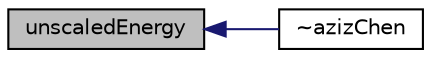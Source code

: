 digraph "unscaledEnergy"
{
  bgcolor="transparent";
  edge [fontname="Helvetica",fontsize="10",labelfontname="Helvetica",labelfontsize="10"];
  node [fontname="Helvetica",fontsize="10",shape=record];
  rankdir="LR";
  Node313 [label="unscaledEnergy",height=0.2,width=0.4,color="black", fillcolor="grey75", style="filled", fontcolor="black"];
  Node313 -> Node314 [dir="back",color="midnightblue",fontsize="10",style="solid",fontname="Helvetica"];
  Node314 [label="~azizChen",height=0.2,width=0.4,color="black",URL="$a25577.html#a037cdb0f2b6b508b070c26c0a1ba9537",tooltip="Destructor. "];
}
